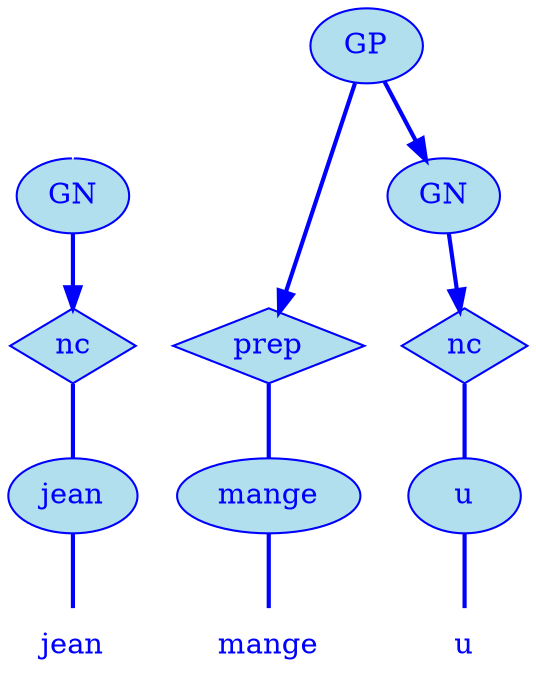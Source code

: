 digraph g {
	graph [bb="0,0,240,324"];
	node [label="\N"];
	graph [_draw_="c 5 -white C 5 -white P 4 0 0 0 324 240 324 240 0 ",
		xdotversion="1.2"];
	"mc1s1_t1#token84" [label=jean, shape=plaintext, fillcolor=lightblue2, fontcolor=blue, pos="31,18", width="0.75", height="0.50", _ldraw_="F 14.000000 11 -Times-Roman c 4 -blue T 31 13 0 29 4 -jean "];
	"mc1s1_W1#wordmc1s1_t1#token" [label=jean, shape=ellipse, fillcolor=lightblue2, fontcolor=blue, pos="31,90", width="0.86", height="0.50", color=blue, style=filled, _draw_="S 6 -filled c 4 -blue C 10 -lightblue2 E 31 90 31 18 ", _ldraw_="F 14.000000 11 -Times-Roman c 4 -blue T 31 85 0 29 4 -jean "];
	"mc1s1_P1L1#pos" [label=nc, shape=diamond, fillcolor=lightblue2, fontcolor=blue, pos="31,162", width="0.75", height="0.50", color=blue, style=filled, _draw_="S 6 -filled c 4 -blue C 10 -lightblue2 P 4 31 180 4 162 31 144 58 162 ", _ldraw_="F 14.000000 11 -Times-Roman c 4 -blue T 31 157 0 16 2 -nc "];
	"mc1s1_chk0#chunk" [label=GN, fillcolor=lightblue2, fontcolor=blue, pos="31,234", width="0.75", height="0.50", color=blue, style=filled, arrowhead=doubleoctagon, _draw_="S 6 -filled c 4 -blue C 10 -lightblue2 E 31 234 27 18 ", _ldraw_="F 14.000000 11 -Times-Roman c 4 -blue T 31 229 0 22 2 -GN "];
	"mc1s1_t3#token87" [label=mange, shape=plaintext, fillcolor=lightblue2, fontcolor=blue, pos="124,18", width="0.86", height="0.50", _ldraw_="F 14.000000 11 -Times-Roman c 4 -blue T 124 13 0 47 5 -mange "];
	"mc1s1_W2#wordmc1s1_t3#token" [label=mange, shape=ellipse, fillcolor=lightblue2, fontcolor=blue, pos="124,90", width="1.22", height="0.50", color=blue, style=filled, _draw_="S 6 -filled c 4 -blue C 10 -lightblue2 E 124 90 44 18 ", _ldraw_="F 14.000000 11 -Times-Roman c 4 -blue T 124 85 0 47 5 -mange "];
	"mc1s1_P18#pos" [label=prep, shape=diamond, fillcolor=lightblue2, fontcolor=blue, pos="127,162", width="0.89", height="0.50", color=blue, style=filled, _draw_="S 6 -filled c 4 -blue C 10 -lightblue2 P 4 127 180 95 162 127 144 159 162 ", _ldraw_="F 14.000000 11 -Times-Roman c 4 -blue T 127 157 0 31 4 -prep "];
	"mc1s1_t5#token78" [label=u, shape=plaintext, fillcolor=lightblue2, fontcolor=blue, pos="213,18", width="0.75", height="0.50", _ldraw_="F 14.000000 11 -Times-Roman c 4 -blue T 213 13 0 9 1 -u "];
	"mc1s1_W3#wordmc1s1_t5#token" [label=u, shape=ellipse, fillcolor=lightblue2, fontcolor=blue, pos="213,90", width="0.75", height="0.50", color=blue, style=filled, _draw_="S 6 -filled c 4 -blue C 10 -lightblue2 E 213 90 27 18 ", _ldraw_="F 14.000000 11 -Times-Roman c 4 -blue T 213 85 0 9 1 -u "];
	"mc1s1_P27L1#pos" [label=nc, shape=diamond, fillcolor=lightblue2, fontcolor=blue, pos="210,162", width="0.75", height="0.50", color=blue, style=filled, _draw_="S 6 -filled c 4 -blue C 10 -lightblue2 P 4 210 180 183 162 210 144 237 162 ", _ldraw_="F 14.000000 11 -Times-Roman c 4 -blue T 210 157 0 16 2 -nc "];
	"mc1s1_chk1#chunk" [label=GN, fillcolor=lightblue2, fontcolor=blue, pos="203,234", width="0.75", height="0.50", color=blue, style=filled, arrowhead=doubleoctagon, _draw_="S 6 -filled c 4 -blue C 10 -lightblue2 E 203 234 27 18 ", _ldraw_="F 14.000000 11 -Times-Roman c 4 -blue T 203 229 0 22 2 -GN "];
	"mc1s1_chk2#chunk" [label=GP, fillcolor=lightblue2, fontcolor=blue, pos="168,306", width="0.75", height="0.50", color=blue, style=filled, arrowhead=doubleoctagon, _draw_="S 6 -filled c 4 -blue C 10 -lightblue2 E 168 306 27 18 ", _ldraw_="F 14.000000 11 -Times-Roman c 4 -blue T 168 301 0 20 2 -GP "];
	"mc1s1_chk0#chunk#empty" [shape=point, fillcolor=white, fontcolor=white, pos="31,306", width="0.06", height="0.06", color=white, size=2, _draw_="S 6 -filled c 5 -white C 5 -white E 31 306 2 2 "];
	"mc1s1_W1#wordmc1s1_t1#token" -> "mc1s1_t1#token84" [arrowhead=none, color=blue, fontcolor=blue, style=bold, minlen=1, pos="31,72 31,61 31,47 31,36", _draw_="S 4 -bold c 4 -blue B 4 31 72 31 61 31 47 31 36 "];
	"mc1s1_P1L1#pos" -> "mc1s1_W1#wordmc1s1_t1#token" [arrowhead=none, color=blue, fontcolor=blue, style=bold, minlen=1, pos="31,144 31,133 31,119 31,108", _draw_="S 4 -bold c 4 -blue B 4 31 144 31 133 31 119 31 108 "];
	"mc1s1_chk0#chunk" -> "mc1s1_P1L1#pos" [color=blue, fontcolor=blue, style=bold, minlen=1, pos="e,31,180 31,216 31,208 31,199 31,190", shape=normal, _draw_="S 4 -bold c 4 -blue B 4 31 216 31 208 31 199 31 190 ", _hdraw_="S 5 -solid S 15 -setlinewidth(1) c 4 -blue C 4 -blue P 3 35 190 31 180 28 190 "];
	"mc1s1_W2#wordmc1s1_t3#token" -> "mc1s1_t3#token87" [arrowhead=none, color=blue, fontcolor=blue, style=bold, minlen=1, pos="124,72 124,61 124,47 124,36", _draw_="S 4 -bold c 4 -blue B 4 124 72 124 61 124 47 124 36 "];
	"mc1s1_P18#pos" -> "mc1s1_W2#wordmc1s1_t3#token" [arrowhead=none, color=blue, fontcolor=blue, style=bold, minlen=1, pos="126,144 125,133 125,119 125,108", _draw_="S 4 -bold c 4 -blue B 4 126 144 125 133 125 119 125 108 "];
	"mc1s1_W3#wordmc1s1_t5#token" -> "mc1s1_t5#token78" [arrowhead=none, color=blue, fontcolor=blue, style=bold, minlen=1, pos="213,72 213,61 213,47 213,36", _draw_="S 4 -bold c 4 -blue B 4 213 72 213 61 213 47 213 36 "];
	"mc1s1_P27L1#pos" -> "mc1s1_W3#wordmc1s1_t5#token" [arrowhead=none, color=blue, fontcolor=blue, style=bold, minlen=1, pos="211,144 212,133 212,119 212,108", _draw_="S 4 -bold c 4 -blue B 4 211 144 212 133 212 119 212 108 "];
	"mc1s1_chk1#chunk" -> "mc1s1_P27L1#pos" [color=blue, fontcolor=blue, style=bold, minlen=1, pos="e,208,179 205,216 206,208 206,198 207,189", shape=normal, _draw_="S 4 -bold c 4 -blue B 4 205 216 206 208 206 198 207 189 ", _hdraw_="S 5 -solid S 15 -setlinewidth(1) c 4 -blue C 4 -blue P 3 210 189 208 179 204 189 "];
	"mc1s1_chk2#chunk" -> "mc1s1_P18#pos" [color=blue, fontcolor=blue, style=bold, minlen=2, pos="e,132,178 163,288 156,262 142,217 135,188", shape=normal, _draw_="S 4 -bold c 4 -blue B 4 163 288 156 262 142 217 135 188 ", _hdraw_="S 5 -solid S 15 -setlinewidth(1) c 4 -blue C 4 -blue P 3 138 187 132 178 132 189 "];
	"mc1s1_chk2#chunk" -> "mc1s1_chk1#chunk" [color=blue, fontcolor=blue, style=bold, minlen=1, pos="e,195,251 176,289 181,280 186,270 190,260", shape=normal, _draw_="S 4 -bold c 4 -blue B 4 176 289 181 280 186 270 190 260 ", _hdraw_="S 5 -solid S 15 -setlinewidth(1) c 4 -blue C 4 -blue P 3 193 261 195 251 187 258 "];
	"mc1s1_chk0#chunk#empty" -> "mc1s1_chk0#chunk" [color=white, fontcolor=white, minlen=1, pos="e,31,252 31,304 31,297 31,279 31,262", shape=none, _draw_="c 5 -white B 4 31 304 31 297 31 279 31 262 ", _hdraw_="S 5 -solid S 15 -setlinewidth(1) c 5 -white C 5 -white P 3 35 262 31 252 28 262 "];
}
